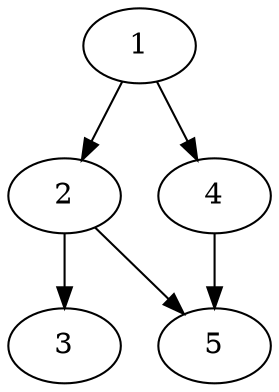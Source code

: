 digraph "simple-1" {
	1;
	2;
	3;
	4;
	5;
	1 -> 2	[Weight=9];
	1 -> 4	[Weight=2];
	2 -> 3	[Weight=8];
	2 -> 5	[Weight=3];
	4 -> 5	[Weight=6];
}
